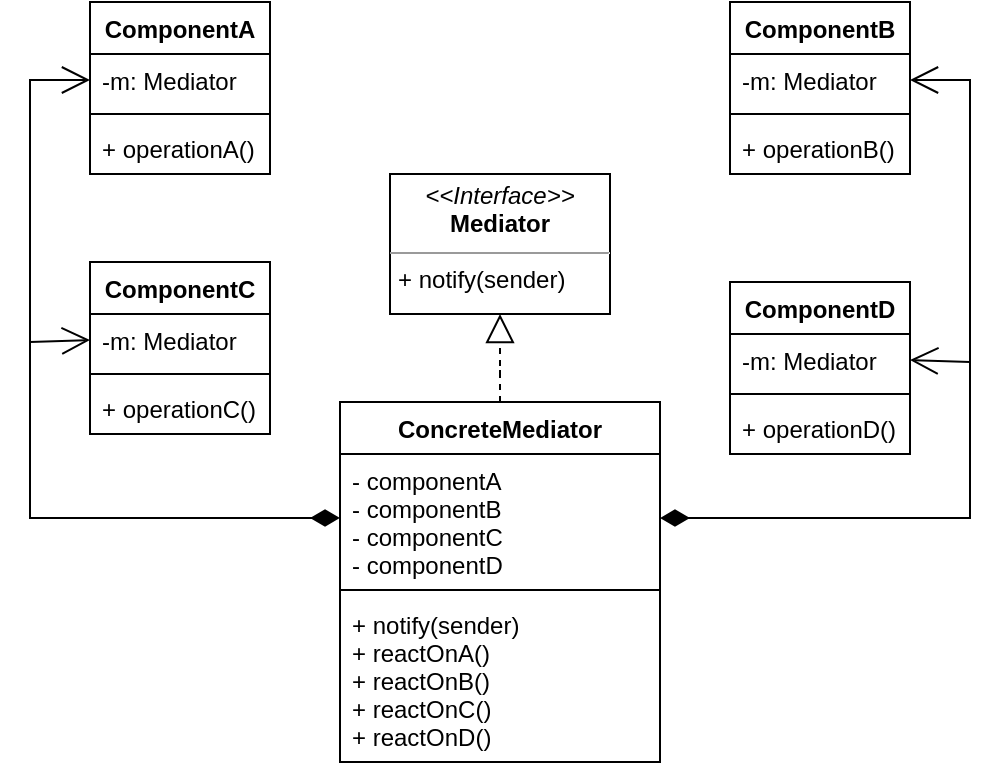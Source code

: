 <mxfile version="16.0.2" type="device"><diagram id="C5RBs43oDa-KdzZeNtuy" name="Page-1"><mxGraphModel dx="782" dy="822" grid="1" gridSize="10" guides="1" tooltips="1" connect="1" arrows="1" fold="1" page="1" pageScale="1" pageWidth="827" pageHeight="1169" math="0" shadow="0"><root><mxCell id="WIyWlLk6GJQsqaUBKTNV-0"/><mxCell id="WIyWlLk6GJQsqaUBKTNV-1" parent="WIyWlLk6GJQsqaUBKTNV-0"/><mxCell id="VJtjAbITB0CR68Vm6fmD-0" value="&lt;p style=&quot;margin: 0px ; margin-top: 4px ; text-align: center&quot;&gt;&lt;i&gt;&amp;lt;&amp;lt;Interface&amp;gt;&amp;gt;&lt;/i&gt;&lt;br&gt;&lt;b&gt;Mediator&lt;/b&gt;&lt;/p&gt;&lt;hr size=&quot;1&quot;&gt;&lt;p style=&quot;margin: 0px ; margin-left: 4px&quot;&gt;+ notify(sender)&lt;/p&gt;" style="verticalAlign=top;align=left;overflow=fill;fontSize=12;fontFamily=Helvetica;html=1;" parent="WIyWlLk6GJQsqaUBKTNV-1" vertex="1"><mxGeometry x="359" y="196" width="110" height="70" as="geometry"/></mxCell><mxCell id="VJtjAbITB0CR68Vm6fmD-1" value="ComponentD" style="swimlane;fontStyle=1;align=center;verticalAlign=top;childLayout=stackLayout;horizontal=1;startSize=26;horizontalStack=0;resizeParent=1;resizeParentMax=0;resizeLast=0;collapsible=1;marginBottom=0;" parent="WIyWlLk6GJQsqaUBKTNV-1" vertex="1"><mxGeometry x="529" y="250" width="90" height="86" as="geometry"/></mxCell><mxCell id="VJtjAbITB0CR68Vm6fmD-2" value="-m: Mediator" style="text;strokeColor=none;fillColor=none;align=left;verticalAlign=top;spacingLeft=4;spacingRight=4;overflow=hidden;rotatable=0;points=[[0,0.5],[1,0.5]];portConstraint=eastwest;" parent="VJtjAbITB0CR68Vm6fmD-1" vertex="1"><mxGeometry y="26" width="90" height="26" as="geometry"/></mxCell><mxCell id="VJtjAbITB0CR68Vm6fmD-3" value="" style="line;strokeWidth=1;fillColor=none;align=left;verticalAlign=middle;spacingTop=-1;spacingLeft=3;spacingRight=3;rotatable=0;labelPosition=right;points=[];portConstraint=eastwest;" parent="VJtjAbITB0CR68Vm6fmD-1" vertex="1"><mxGeometry y="52" width="90" height="8" as="geometry"/></mxCell><mxCell id="VJtjAbITB0CR68Vm6fmD-4" value="+ operationD()" style="text;strokeColor=none;fillColor=none;align=left;verticalAlign=top;spacingLeft=4;spacingRight=4;overflow=hidden;rotatable=0;points=[[0,0.5],[1,0.5]];portConstraint=eastwest;" parent="VJtjAbITB0CR68Vm6fmD-1" vertex="1"><mxGeometry y="60" width="90" height="26" as="geometry"/></mxCell><mxCell id="VJtjAbITB0CR68Vm6fmD-5" value="ComponentB" style="swimlane;fontStyle=1;align=center;verticalAlign=top;childLayout=stackLayout;horizontal=1;startSize=26;horizontalStack=0;resizeParent=1;resizeParentMax=0;resizeLast=0;collapsible=1;marginBottom=0;" parent="WIyWlLk6GJQsqaUBKTNV-1" vertex="1"><mxGeometry x="529" y="110" width="90" height="86" as="geometry"/></mxCell><mxCell id="VJtjAbITB0CR68Vm6fmD-6" value="-m: Mediator" style="text;strokeColor=none;fillColor=none;align=left;verticalAlign=top;spacingLeft=4;spacingRight=4;overflow=hidden;rotatable=0;points=[[0,0.5],[1,0.5]];portConstraint=eastwest;" parent="VJtjAbITB0CR68Vm6fmD-5" vertex="1"><mxGeometry y="26" width="90" height="26" as="geometry"/></mxCell><mxCell id="VJtjAbITB0CR68Vm6fmD-7" value="" style="line;strokeWidth=1;fillColor=none;align=left;verticalAlign=middle;spacingTop=-1;spacingLeft=3;spacingRight=3;rotatable=0;labelPosition=right;points=[];portConstraint=eastwest;" parent="VJtjAbITB0CR68Vm6fmD-5" vertex="1"><mxGeometry y="52" width="90" height="8" as="geometry"/></mxCell><mxCell id="VJtjAbITB0CR68Vm6fmD-8" value="+ operationB()" style="text;strokeColor=none;fillColor=none;align=left;verticalAlign=top;spacingLeft=4;spacingRight=4;overflow=hidden;rotatable=0;points=[[0,0.5],[1,0.5]];portConstraint=eastwest;" parent="VJtjAbITB0CR68Vm6fmD-5" vertex="1"><mxGeometry y="60" width="90" height="26" as="geometry"/></mxCell><mxCell id="VJtjAbITB0CR68Vm6fmD-9" value="ComponentC" style="swimlane;fontStyle=1;align=center;verticalAlign=top;childLayout=stackLayout;horizontal=1;startSize=26;horizontalStack=0;resizeParent=1;resizeParentMax=0;resizeLast=0;collapsible=1;marginBottom=0;" parent="WIyWlLk6GJQsqaUBKTNV-1" vertex="1"><mxGeometry x="209" y="240" width="90" height="86" as="geometry"/></mxCell><mxCell id="VJtjAbITB0CR68Vm6fmD-10" value="-m: Mediator" style="text;strokeColor=none;fillColor=none;align=left;verticalAlign=top;spacingLeft=4;spacingRight=4;overflow=hidden;rotatable=0;points=[[0,0.5],[1,0.5]];portConstraint=eastwest;" parent="VJtjAbITB0CR68Vm6fmD-9" vertex="1"><mxGeometry y="26" width="90" height="26" as="geometry"/></mxCell><mxCell id="VJtjAbITB0CR68Vm6fmD-11" value="" style="line;strokeWidth=1;fillColor=none;align=left;verticalAlign=middle;spacingTop=-1;spacingLeft=3;spacingRight=3;rotatable=0;labelPosition=right;points=[];portConstraint=eastwest;" parent="VJtjAbITB0CR68Vm6fmD-9" vertex="1"><mxGeometry y="52" width="90" height="8" as="geometry"/></mxCell><mxCell id="VJtjAbITB0CR68Vm6fmD-12" value="+ operationC()" style="text;strokeColor=none;fillColor=none;align=left;verticalAlign=top;spacingLeft=4;spacingRight=4;overflow=hidden;rotatable=0;points=[[0,0.5],[1,0.5]];portConstraint=eastwest;" parent="VJtjAbITB0CR68Vm6fmD-9" vertex="1"><mxGeometry y="60" width="90" height="26" as="geometry"/></mxCell><mxCell id="VJtjAbITB0CR68Vm6fmD-13" value="ComponentA" style="swimlane;fontStyle=1;align=center;verticalAlign=top;childLayout=stackLayout;horizontal=1;startSize=26;horizontalStack=0;resizeParent=1;resizeParentMax=0;resizeLast=0;collapsible=1;marginBottom=0;" parent="WIyWlLk6GJQsqaUBKTNV-1" vertex="1"><mxGeometry x="209" y="110" width="90" height="86" as="geometry"/></mxCell><mxCell id="VJtjAbITB0CR68Vm6fmD-14" value="-m: Mediator" style="text;strokeColor=none;fillColor=none;align=left;verticalAlign=top;spacingLeft=4;spacingRight=4;overflow=hidden;rotatable=0;points=[[0,0.5],[1,0.5]];portConstraint=eastwest;" parent="VJtjAbITB0CR68Vm6fmD-13" vertex="1"><mxGeometry y="26" width="90" height="26" as="geometry"/></mxCell><mxCell id="VJtjAbITB0CR68Vm6fmD-15" value="" style="line;strokeWidth=1;fillColor=none;align=left;verticalAlign=middle;spacingTop=-1;spacingLeft=3;spacingRight=3;rotatable=0;labelPosition=right;points=[];portConstraint=eastwest;" parent="VJtjAbITB0CR68Vm6fmD-13" vertex="1"><mxGeometry y="52" width="90" height="8" as="geometry"/></mxCell><mxCell id="VJtjAbITB0CR68Vm6fmD-16" value="+ operationA()" style="text;strokeColor=none;fillColor=none;align=left;verticalAlign=top;spacingLeft=4;spacingRight=4;overflow=hidden;rotatable=0;points=[[0,0.5],[1,0.5]];portConstraint=eastwest;" parent="VJtjAbITB0CR68Vm6fmD-13" vertex="1"><mxGeometry y="60" width="90" height="26" as="geometry"/></mxCell><mxCell id="VJtjAbITB0CR68Vm6fmD-21" value="" style="edgeStyle=orthogonalEdgeStyle;rounded=0;orthogonalLoop=1;jettySize=auto;html=1;endArrow=block;endFill=0;dashed=1;endSize=12;" parent="WIyWlLk6GJQsqaUBKTNV-1" source="VJtjAbITB0CR68Vm6fmD-17" target="VJtjAbITB0CR68Vm6fmD-0" edge="1"><mxGeometry relative="1" as="geometry"/></mxCell><mxCell id="VJtjAbITB0CR68Vm6fmD-17" value="ConcreteMediator" style="swimlane;fontStyle=1;align=center;verticalAlign=top;childLayout=stackLayout;horizontal=1;startSize=26;horizontalStack=0;resizeParent=1;resizeParentMax=0;resizeLast=0;collapsible=1;marginBottom=0;" parent="WIyWlLk6GJQsqaUBKTNV-1" vertex="1"><mxGeometry x="334" y="310" width="160" height="180" as="geometry"/></mxCell><mxCell id="VJtjAbITB0CR68Vm6fmD-18" value="- componentA&#10;- componentB&#10;- componentC&#10;- componentD" style="text;strokeColor=none;fillColor=none;align=left;verticalAlign=top;spacingLeft=4;spacingRight=4;overflow=hidden;rotatable=0;points=[[0,0.5],[1,0.5]];portConstraint=eastwest;" parent="VJtjAbITB0CR68Vm6fmD-17" vertex="1"><mxGeometry y="26" width="160" height="64" as="geometry"/></mxCell><mxCell id="VJtjAbITB0CR68Vm6fmD-19" value="" style="line;strokeWidth=1;fillColor=none;align=left;verticalAlign=middle;spacingTop=-1;spacingLeft=3;spacingRight=3;rotatable=0;labelPosition=right;points=[];portConstraint=eastwest;" parent="VJtjAbITB0CR68Vm6fmD-17" vertex="1"><mxGeometry y="90" width="160" height="8" as="geometry"/></mxCell><mxCell id="VJtjAbITB0CR68Vm6fmD-20" value="+ notify(sender)&#10;+ reactOnA()&#10;+ reactOnB()&#10;+ reactOnC()&#10;+ reactOnD()" style="text;strokeColor=none;fillColor=none;align=left;verticalAlign=top;spacingLeft=4;spacingRight=4;overflow=hidden;rotatable=0;points=[[0,0.5],[1,0.5]];portConstraint=eastwest;" parent="VJtjAbITB0CR68Vm6fmD-17" vertex="1"><mxGeometry y="98" width="160" height="82" as="geometry"/></mxCell><mxCell id="VJtjAbITB0CR68Vm6fmD-22" value="" style="edgeStyle=orthogonalEdgeStyle;rounded=0;orthogonalLoop=1;jettySize=auto;html=1;endArrow=open;endFill=0;endSize=12;entryX=1;entryY=0.5;entryDx=0;entryDy=0;startArrow=diamondThin;startFill=1;sourcePerimeterSpacing=0;targetPerimeterSpacing=0;strokeWidth=1;startSize=12;" parent="WIyWlLk6GJQsqaUBKTNV-1" source="VJtjAbITB0CR68Vm6fmD-18" target="VJtjAbITB0CR68Vm6fmD-6" edge="1"><mxGeometry relative="1" as="geometry"><mxPoint x="679" y="368" as="targetPoint"/><Array as="points"><mxPoint x="649" y="368"/><mxPoint x="649" y="149"/></Array></mxGeometry></mxCell><mxCell id="VJtjAbITB0CR68Vm6fmD-25" value="" style="edgeStyle=orthogonalEdgeStyle;rounded=0;orthogonalLoop=1;jettySize=auto;html=1;endArrow=open;endFill=0;endSize=12;entryX=0;entryY=0.5;entryDx=0;entryDy=0;startArrow=diamondThin;startFill=1;sourcePerimeterSpacing=0;targetPerimeterSpacing=0;strokeWidth=1;startSize=12;exitX=0;exitY=0.5;exitDx=0;exitDy=0;" parent="WIyWlLk6GJQsqaUBKTNV-1" source="VJtjAbITB0CR68Vm6fmD-18" target="VJtjAbITB0CR68Vm6fmD-14" edge="1"><mxGeometry relative="1" as="geometry"><mxPoint x="334" y="378" as="sourcePoint"/><mxPoint x="629" y="299" as="targetPoint"/><Array as="points"><mxPoint x="179" y="368"/><mxPoint x="179" y="149"/></Array></mxGeometry></mxCell><mxCell id="VJtjAbITB0CR68Vm6fmD-26" value="" style="endArrow=open;html=1;rounded=0;startSize=12;endSize=12;sourcePerimeterSpacing=0;targetPerimeterSpacing=0;strokeWidth=1;entryX=1;entryY=0.5;entryDx=0;entryDy=0;endFill=0;" parent="WIyWlLk6GJQsqaUBKTNV-1" target="VJtjAbITB0CR68Vm6fmD-2" edge="1"><mxGeometry width="50" height="50" relative="1" as="geometry"><mxPoint x="649" y="290" as="sourcePoint"/><mxPoint x="469" y="180" as="targetPoint"/></mxGeometry></mxCell><mxCell id="VJtjAbITB0CR68Vm6fmD-27" value="" style="endArrow=open;html=1;rounded=0;startSize=12;endSize=12;sourcePerimeterSpacing=0;targetPerimeterSpacing=0;strokeWidth=1;entryX=0;entryY=0.5;entryDx=0;entryDy=0;endFill=0;" parent="WIyWlLk6GJQsqaUBKTNV-1" target="VJtjAbITB0CR68Vm6fmD-10" edge="1"><mxGeometry width="50" height="50" relative="1" as="geometry"><mxPoint x="179" y="280" as="sourcePoint"/><mxPoint x="629" y="299" as="targetPoint"/><Array as="points"/></mxGeometry></mxCell></root></mxGraphModel></diagram></mxfile>